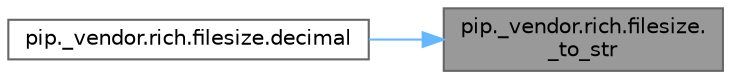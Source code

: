 digraph "pip._vendor.rich.filesize._to_str"
{
 // LATEX_PDF_SIZE
  bgcolor="transparent";
  edge [fontname=Helvetica,fontsize=10,labelfontname=Helvetica,labelfontsize=10];
  node [fontname=Helvetica,fontsize=10,shape=box,height=0.2,width=0.4];
  rankdir="RL";
  Node1 [id="Node000001",label="pip._vendor.rich.filesize.\l_to_str",height=0.2,width=0.4,color="gray40", fillcolor="grey60", style="filled", fontcolor="black",tooltip=" "];
  Node1 -> Node2 [id="edge1_Node000001_Node000002",dir="back",color="steelblue1",style="solid",tooltip=" "];
  Node2 [id="Node000002",label="pip._vendor.rich.filesize.decimal",height=0.2,width=0.4,color="grey40", fillcolor="white", style="filled",URL="$namespacepip_1_1__vendor_1_1rich_1_1filesize.html#a508e0d1614d5d28af6ab885b88254340",tooltip=" "];
}
